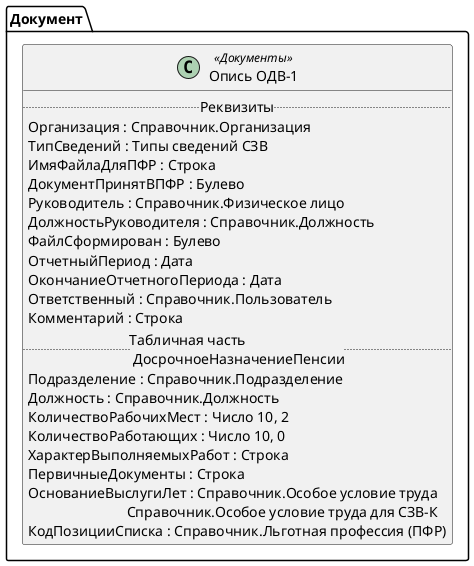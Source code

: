 ﻿@startuml ОписьОДВ_1
'!include templates.wsd
'..\include templates.wsd
class Документ.ОписьОДВ_1 as "Опись ОДВ-1" <<Документы>>
{
..Реквизиты..
Организация : Справочник.Организация
ТипСведений : Типы сведений СЗВ
ИмяФайлаДляПФР : Строка
ДокументПринятВПФР : Булево
Руководитель : Справочник.Физическое лицо
ДолжностьРуководителя : Справочник.Должность
ФайлСформирован : Булево
ОтчетныйПериод : Дата
ОкончаниеОтчетногоПериода : Дата
Ответственный : Справочник.Пользователь
Комментарий : Строка
..Табличная часть \n ДосрочноеНазначениеПенсии..
Подразделение : Справочник.Подразделение
Должность : Справочник.Должность
КоличествоРабочихМест : Число 10, 2
КоличествоРаботающих : Число 10, 0
ХарактерВыполняемыхРабот : Строка
ПервичныеДокументы : Строка
ОснованиеВыслугиЛет : Справочник.Особое условие труда\rСправочник.Особое условие труда для СЗВ-К
КодПозицииСписка : Справочник.Льготная профессия (ПФР)
}
@enduml
